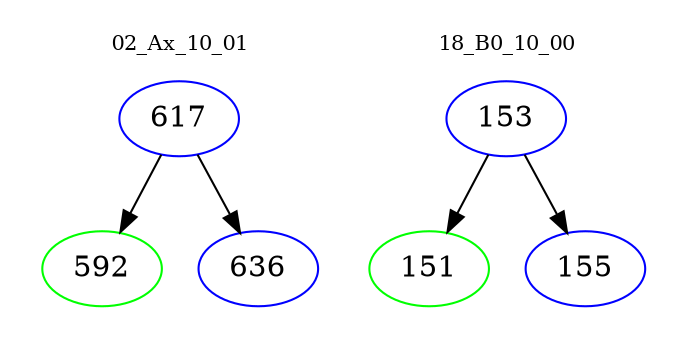 digraph{
subgraph cluster_0 {
color = white
label = "02_Ax_10_01";
fontsize=10;
T0_617 [label="617", color="blue"]
T0_617 -> T0_592 [color="black"]
T0_592 [label="592", color="green"]
T0_617 -> T0_636 [color="black"]
T0_636 [label="636", color="blue"]
}
subgraph cluster_1 {
color = white
label = "18_B0_10_00";
fontsize=10;
T1_153 [label="153", color="blue"]
T1_153 -> T1_151 [color="black"]
T1_151 [label="151", color="green"]
T1_153 -> T1_155 [color="black"]
T1_155 [label="155", color="blue"]
}
}
